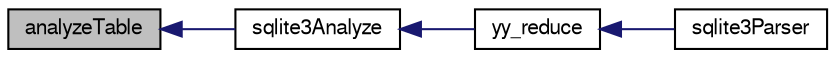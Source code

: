 digraph "analyzeTable"
{
  edge [fontname="FreeSans",fontsize="10",labelfontname="FreeSans",labelfontsize="10"];
  node [fontname="FreeSans",fontsize="10",shape=record];
  rankdir="LR";
  Node10486 [label="analyzeTable",height=0.2,width=0.4,color="black", fillcolor="grey75", style="filled", fontcolor="black"];
  Node10486 -> Node10487 [dir="back",color="midnightblue",fontsize="10",style="solid",fontname="FreeSans"];
  Node10487 [label="sqlite3Analyze",height=0.2,width=0.4,color="black", fillcolor="white", style="filled",URL="$sqlite3_8c.html#ac696deb1ccaae3fa855cfbd0bfd4d048"];
  Node10487 -> Node10488 [dir="back",color="midnightblue",fontsize="10",style="solid",fontname="FreeSans"];
  Node10488 [label="yy_reduce",height=0.2,width=0.4,color="black", fillcolor="white", style="filled",URL="$sqlite3_8c.html#a7c419a9b25711c666a9a2449ef377f14"];
  Node10488 -> Node10489 [dir="back",color="midnightblue",fontsize="10",style="solid",fontname="FreeSans"];
  Node10489 [label="sqlite3Parser",height=0.2,width=0.4,color="black", fillcolor="white", style="filled",URL="$sqlite3_8c.html#a0327d71a5fabe0b6a343d78a2602e72a"];
}
